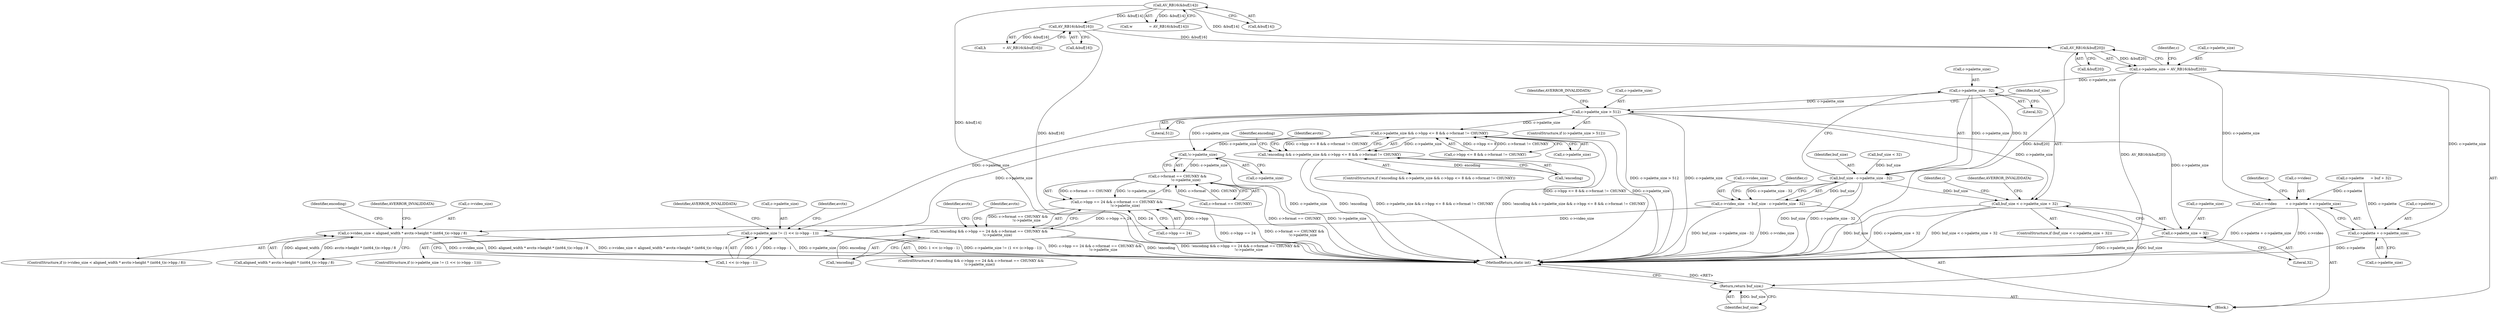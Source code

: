 digraph "0_FFmpeg_e1b60aad77c27ed5d4dfc11e5e6a05a38c70489d@array" {
"1000179" [label="(Call,AV_RB16(&buf[20]))"];
"1000163" [label="(Call,AV_RB16(&buf[16]))"];
"1000156" [label="(Call,AV_RB16(&buf[14]))"];
"1000175" [label="(Call,c->palette_size = AV_RB16(&buf[20]))"];
"1000191" [label="(Call,c->video        = c->palette + c->palette_size)"];
"1000195" [label="(Call,c->palette + c->palette_size)"];
"1000208" [label="(Call,c->palette_size - 32)"];
"1000206" [label="(Call,buf_size - c->palette_size - 32)"];
"1000202" [label="(Call,c->video_size   = buf_size - c->palette_size - 32)"];
"1000310" [label="(Call,c->video_size < aligned_width * avctx->height * (int64_t)c->bpp / 8)"];
"1000222" [label="(Call,buf_size < c->palette_size + 32)"];
"1000506" [label="(Return,return buf_size;)"];
"1000214" [label="(Call,c->palette_size > 512)"];
"1000224" [label="(Call,c->palette_size + 32)"];
"1000333" [label="(Call,c->palette_size && c->bpp <= 8 && c->format != CHUNKY)"];
"1000330" [label="(Call,!encoding && c->palette_size && c->bpp <= 8 && c->format != CHUNKY)"];
"1000373" [label="(Call,c->palette_size != (1 << (c->bpp - 1)))"];
"1000408" [label="(Call,!c->palette_size)"];
"1000402" [label="(Call,c->format == CHUNKY &&\n               !c->palette_size)"];
"1000396" [label="(Call,c->bpp == 24 && c->format == CHUNKY &&\n               !c->palette_size)"];
"1000393" [label="(Call,!encoding && c->bpp == 24 && c->format == CHUNKY &&\n               !c->palette_size)"];
"1000175" [label="(Call,c->palette_size = AV_RB16(&buf[20]))"];
"1000393" [label="(Call,!encoding && c->bpp == 24 && c->format == CHUNKY &&\n               !c->palette_size)"];
"1000374" [label="(Call,c->palette_size)"];
"1000329" [label="(ControlStructure,if (!encoding && c->palette_size && c->bpp <= 8 && c->format != CHUNKY))"];
"1000385" [label="(Identifier,AVERROR_INVALIDDATA)"];
"1000314" [label="(Call,aligned_width * avctx->height * (int64_t)c->bpp / 8)"];
"1000184" [label="(Call,c->palette      = buf + 32)"];
"1000161" [label="(Call,h               = AV_RB16(&buf[16]))"];
"1000209" [label="(Call,c->palette_size)"];
"1000330" [label="(Call,!encoding && c->palette_size && c->bpp <= 8 && c->format != CHUNKY)"];
"1000180" [label="(Call,&buf[20])"];
"1000311" [label="(Call,c->video_size)"];
"1000373" [label="(Call,c->palette_size != (1 << (c->bpp - 1)))"];
"1000133" [label="(Call,buf_size < 32)"];
"1000396" [label="(Call,c->bpp == 24 && c->format == CHUNKY &&\n               !c->palette_size)"];
"1000206" [label="(Call,buf_size - c->palette_size - 32)"];
"1000394" [label="(Call,!encoding)"];
"1000154" [label="(Call,w               = AV_RB16(&buf[14]))"];
"1000163" [label="(Call,AV_RB16(&buf[16]))"];
"1000397" [label="(Call,c->bpp == 24)"];
"1000213" [label="(ControlStructure,if (c->palette_size > 512))"];
"1000333" [label="(Call,c->palette_size && c->bpp <= 8 && c->format != CHUNKY)"];
"1000506" [label="(Return,return buf_size;)"];
"1000332" [label="(Identifier,encoding)"];
"1000192" [label="(Call,c->video)"];
"1000392" [label="(ControlStructure,if (!encoding && c->bpp == 24 && c->format == CHUNKY &&\n               !c->palette_size))"];
"1000214" [label="(Call,c->palette_size > 512)"];
"1000331" [label="(Call,!encoding)"];
"1000328" [label="(Identifier,AVERROR_INVALIDDATA)"];
"1000421" [label="(Identifier,avctx)"];
"1000337" [label="(Call,c->bpp <= 8 && c->format != CHUNKY)"];
"1000388" [label="(Identifier,avctx)"];
"1000186" [label="(Identifier,c)"];
"1000202" [label="(Call,c->video_size   = buf_size - c->palette_size - 32)"];
"1000203" [label="(Call,c->video_size)"];
"1000223" [label="(Identifier,buf_size)"];
"1000402" [label="(Call,c->format == CHUNKY &&\n               !c->palette_size)"];
"1000215" [label="(Call,c->palette_size)"];
"1000218" [label="(Literal,512)"];
"1000230" [label="(Identifier,AVERROR_INVALIDDATA)"];
"1000409" [label="(Call,c->palette_size)"];
"1000212" [label="(Literal,32)"];
"1000310" [label="(Call,c->video_size < aligned_width * avctx->height * (int64_t)c->bpp / 8)"];
"1000334" [label="(Call,c->palette_size)"];
"1000415" [label="(Identifier,avctx)"];
"1000208" [label="(Call,c->palette_size - 32)"];
"1000195" [label="(Call,c->palette + c->palette_size)"];
"1000220" [label="(Identifier,AVERROR_INVALIDDATA)"];
"1000507" [label="(Identifier,buf_size)"];
"1000234" [label="(Identifier,c)"];
"1000351" [label="(Identifier,avctx)"];
"1000403" [label="(Call,c->format == CHUNKY)"];
"1000309" [label="(ControlStructure,if (c->video_size < aligned_width * avctx->height * (int64_t)c->bpp / 8))"];
"1000105" [label="(Block,)"];
"1000199" [label="(Call,c->palette_size)"];
"1000207" [label="(Identifier,buf_size)"];
"1000408" [label="(Call,!c->palette_size)"];
"1000221" [label="(ControlStructure,if (buf_size < c->palette_size + 32))"];
"1000228" [label="(Literal,32)"];
"1000191" [label="(Call,c->video        = c->palette + c->palette_size)"];
"1000222" [label="(Call,buf_size < c->palette_size + 32)"];
"1000224" [label="(Call,c->palette_size + 32)"];
"1000176" [label="(Call,c->palette_size)"];
"1000508" [label="(MethodReturn,static int)"];
"1000372" [label="(ControlStructure,if (c->palette_size != (1 << (c->bpp - 1))))"];
"1000157" [label="(Call,&buf[14])"];
"1000225" [label="(Call,c->palette_size)"];
"1000216" [label="(Identifier,c)"];
"1000179" [label="(Call,AV_RB16(&buf[20]))"];
"1000156" [label="(Call,AV_RB16(&buf[14]))"];
"1000377" [label="(Call,1 << (c->bpp - 1))"];
"1000164" [label="(Call,&buf[16])"];
"1000196" [label="(Call,c->palette)"];
"1000204" [label="(Identifier,c)"];
"1000358" [label="(Identifier,encoding)"];
"1000179" -> "1000175"  [label="AST: "];
"1000179" -> "1000180"  [label="CFG: "];
"1000180" -> "1000179"  [label="AST: "];
"1000175" -> "1000179"  [label="CFG: "];
"1000179" -> "1000508"  [label="DDG: &buf[20]"];
"1000179" -> "1000175"  [label="DDG: &buf[20]"];
"1000163" -> "1000179"  [label="DDG: &buf[16]"];
"1000156" -> "1000179"  [label="DDG: &buf[14]"];
"1000163" -> "1000161"  [label="AST: "];
"1000163" -> "1000164"  [label="CFG: "];
"1000164" -> "1000163"  [label="AST: "];
"1000161" -> "1000163"  [label="CFG: "];
"1000163" -> "1000508"  [label="DDG: &buf[16]"];
"1000163" -> "1000161"  [label="DDG: &buf[16]"];
"1000156" -> "1000163"  [label="DDG: &buf[14]"];
"1000156" -> "1000154"  [label="AST: "];
"1000156" -> "1000157"  [label="CFG: "];
"1000157" -> "1000156"  [label="AST: "];
"1000154" -> "1000156"  [label="CFG: "];
"1000156" -> "1000508"  [label="DDG: &buf[14]"];
"1000156" -> "1000154"  [label="DDG: &buf[14]"];
"1000175" -> "1000105"  [label="AST: "];
"1000176" -> "1000175"  [label="AST: "];
"1000186" -> "1000175"  [label="CFG: "];
"1000175" -> "1000508"  [label="DDG: AV_RB16(&buf[20])"];
"1000175" -> "1000191"  [label="DDG: c->palette_size"];
"1000175" -> "1000195"  [label="DDG: c->palette_size"];
"1000175" -> "1000208"  [label="DDG: c->palette_size"];
"1000191" -> "1000105"  [label="AST: "];
"1000191" -> "1000195"  [label="CFG: "];
"1000192" -> "1000191"  [label="AST: "];
"1000195" -> "1000191"  [label="AST: "];
"1000204" -> "1000191"  [label="CFG: "];
"1000191" -> "1000508"  [label="DDG: c->palette + c->palette_size"];
"1000191" -> "1000508"  [label="DDG: c->video"];
"1000184" -> "1000191"  [label="DDG: c->palette"];
"1000195" -> "1000199"  [label="CFG: "];
"1000196" -> "1000195"  [label="AST: "];
"1000199" -> "1000195"  [label="AST: "];
"1000195" -> "1000508"  [label="DDG: c->palette"];
"1000184" -> "1000195"  [label="DDG: c->palette"];
"1000208" -> "1000206"  [label="AST: "];
"1000208" -> "1000212"  [label="CFG: "];
"1000209" -> "1000208"  [label="AST: "];
"1000212" -> "1000208"  [label="AST: "];
"1000206" -> "1000208"  [label="CFG: "];
"1000208" -> "1000206"  [label="DDG: c->palette_size"];
"1000208" -> "1000206"  [label="DDG: 32"];
"1000208" -> "1000214"  [label="DDG: c->palette_size"];
"1000206" -> "1000202"  [label="AST: "];
"1000207" -> "1000206"  [label="AST: "];
"1000202" -> "1000206"  [label="CFG: "];
"1000206" -> "1000508"  [label="DDG: c->palette_size - 32"];
"1000206" -> "1000508"  [label="DDG: buf_size"];
"1000206" -> "1000202"  [label="DDG: buf_size"];
"1000206" -> "1000202"  [label="DDG: c->palette_size - 32"];
"1000133" -> "1000206"  [label="DDG: buf_size"];
"1000206" -> "1000222"  [label="DDG: buf_size"];
"1000202" -> "1000105"  [label="AST: "];
"1000203" -> "1000202"  [label="AST: "];
"1000216" -> "1000202"  [label="CFG: "];
"1000202" -> "1000508"  [label="DDG: buf_size - c->palette_size - 32"];
"1000202" -> "1000508"  [label="DDG: c->video_size"];
"1000202" -> "1000310"  [label="DDG: c->video_size"];
"1000310" -> "1000309"  [label="AST: "];
"1000310" -> "1000314"  [label="CFG: "];
"1000311" -> "1000310"  [label="AST: "];
"1000314" -> "1000310"  [label="AST: "];
"1000328" -> "1000310"  [label="CFG: "];
"1000332" -> "1000310"  [label="CFG: "];
"1000310" -> "1000508"  [label="DDG: c->video_size < aligned_width * avctx->height * (int64_t)c->bpp / 8"];
"1000310" -> "1000508"  [label="DDG: c->video_size"];
"1000310" -> "1000508"  [label="DDG: aligned_width * avctx->height * (int64_t)c->bpp / 8"];
"1000314" -> "1000310"  [label="DDG: aligned_width"];
"1000314" -> "1000310"  [label="DDG: avctx->height * (int64_t)c->bpp / 8"];
"1000222" -> "1000221"  [label="AST: "];
"1000222" -> "1000224"  [label="CFG: "];
"1000223" -> "1000222"  [label="AST: "];
"1000224" -> "1000222"  [label="AST: "];
"1000230" -> "1000222"  [label="CFG: "];
"1000234" -> "1000222"  [label="CFG: "];
"1000222" -> "1000508"  [label="DDG: buf_size"];
"1000222" -> "1000508"  [label="DDG: buf_size < c->palette_size + 32"];
"1000222" -> "1000508"  [label="DDG: c->palette_size + 32"];
"1000214" -> "1000222"  [label="DDG: c->palette_size"];
"1000222" -> "1000506"  [label="DDG: buf_size"];
"1000506" -> "1000105"  [label="AST: "];
"1000506" -> "1000507"  [label="CFG: "];
"1000507" -> "1000506"  [label="AST: "];
"1000508" -> "1000506"  [label="CFG: "];
"1000506" -> "1000508"  [label="DDG: <RET>"];
"1000507" -> "1000506"  [label="DDG: buf_size"];
"1000214" -> "1000213"  [label="AST: "];
"1000214" -> "1000218"  [label="CFG: "];
"1000215" -> "1000214"  [label="AST: "];
"1000218" -> "1000214"  [label="AST: "];
"1000220" -> "1000214"  [label="CFG: "];
"1000223" -> "1000214"  [label="CFG: "];
"1000214" -> "1000508"  [label="DDG: c->palette_size > 512"];
"1000214" -> "1000508"  [label="DDG: c->palette_size"];
"1000214" -> "1000224"  [label="DDG: c->palette_size"];
"1000214" -> "1000333"  [label="DDG: c->palette_size"];
"1000214" -> "1000373"  [label="DDG: c->palette_size"];
"1000214" -> "1000408"  [label="DDG: c->palette_size"];
"1000224" -> "1000228"  [label="CFG: "];
"1000225" -> "1000224"  [label="AST: "];
"1000228" -> "1000224"  [label="AST: "];
"1000224" -> "1000508"  [label="DDG: c->palette_size"];
"1000333" -> "1000330"  [label="AST: "];
"1000333" -> "1000334"  [label="CFG: "];
"1000333" -> "1000337"  [label="CFG: "];
"1000334" -> "1000333"  [label="AST: "];
"1000337" -> "1000333"  [label="AST: "];
"1000330" -> "1000333"  [label="CFG: "];
"1000333" -> "1000508"  [label="DDG: c->palette_size"];
"1000333" -> "1000508"  [label="DDG: c->bpp <= 8 && c->format != CHUNKY"];
"1000333" -> "1000330"  [label="DDG: c->palette_size"];
"1000333" -> "1000330"  [label="DDG: c->bpp <= 8 && c->format != CHUNKY"];
"1000337" -> "1000333"  [label="DDG: c->bpp <= 8"];
"1000337" -> "1000333"  [label="DDG: c->format != CHUNKY"];
"1000333" -> "1000373"  [label="DDG: c->palette_size"];
"1000333" -> "1000408"  [label="DDG: c->palette_size"];
"1000330" -> "1000329"  [label="AST: "];
"1000330" -> "1000331"  [label="CFG: "];
"1000331" -> "1000330"  [label="AST: "];
"1000351" -> "1000330"  [label="CFG: "];
"1000358" -> "1000330"  [label="CFG: "];
"1000330" -> "1000508"  [label="DDG: !encoding"];
"1000330" -> "1000508"  [label="DDG: c->palette_size && c->bpp <= 8 && c->format != CHUNKY"];
"1000330" -> "1000508"  [label="DDG: !encoding && c->palette_size && c->bpp <= 8 && c->format != CHUNKY"];
"1000331" -> "1000330"  [label="DDG: encoding"];
"1000373" -> "1000372"  [label="AST: "];
"1000373" -> "1000377"  [label="CFG: "];
"1000374" -> "1000373"  [label="AST: "];
"1000377" -> "1000373"  [label="AST: "];
"1000385" -> "1000373"  [label="CFG: "];
"1000388" -> "1000373"  [label="CFG: "];
"1000373" -> "1000508"  [label="DDG: 1 << (c->bpp - 1)"];
"1000373" -> "1000508"  [label="DDG: c->palette_size != (1 << (c->bpp - 1))"];
"1000373" -> "1000508"  [label="DDG: c->palette_size"];
"1000377" -> "1000373"  [label="DDG: 1"];
"1000377" -> "1000373"  [label="DDG: c->bpp - 1"];
"1000408" -> "1000402"  [label="AST: "];
"1000408" -> "1000409"  [label="CFG: "];
"1000409" -> "1000408"  [label="AST: "];
"1000402" -> "1000408"  [label="CFG: "];
"1000408" -> "1000508"  [label="DDG: c->palette_size"];
"1000408" -> "1000402"  [label="DDG: c->palette_size"];
"1000402" -> "1000396"  [label="AST: "];
"1000402" -> "1000403"  [label="CFG: "];
"1000403" -> "1000402"  [label="AST: "];
"1000396" -> "1000402"  [label="CFG: "];
"1000402" -> "1000508"  [label="DDG: !c->palette_size"];
"1000402" -> "1000508"  [label="DDG: c->format == CHUNKY"];
"1000402" -> "1000396"  [label="DDG: c->format == CHUNKY"];
"1000402" -> "1000396"  [label="DDG: !c->palette_size"];
"1000403" -> "1000402"  [label="DDG: c->format"];
"1000403" -> "1000402"  [label="DDG: CHUNKY"];
"1000396" -> "1000393"  [label="AST: "];
"1000396" -> "1000397"  [label="CFG: "];
"1000397" -> "1000396"  [label="AST: "];
"1000393" -> "1000396"  [label="CFG: "];
"1000396" -> "1000508"  [label="DDG: c->bpp == 24"];
"1000396" -> "1000508"  [label="DDG: c->format == CHUNKY &&\n               !c->palette_size"];
"1000396" -> "1000393"  [label="DDG: c->bpp == 24"];
"1000396" -> "1000393"  [label="DDG: c->format == CHUNKY &&\n               !c->palette_size"];
"1000397" -> "1000396"  [label="DDG: c->bpp"];
"1000397" -> "1000396"  [label="DDG: 24"];
"1000393" -> "1000392"  [label="AST: "];
"1000393" -> "1000394"  [label="CFG: "];
"1000394" -> "1000393"  [label="AST: "];
"1000415" -> "1000393"  [label="CFG: "];
"1000421" -> "1000393"  [label="CFG: "];
"1000393" -> "1000508"  [label="DDG: c->bpp == 24 && c->format == CHUNKY &&\n               !c->palette_size"];
"1000393" -> "1000508"  [label="DDG: !encoding"];
"1000393" -> "1000508"  [label="DDG: !encoding && c->bpp == 24 && c->format == CHUNKY &&\n               !c->palette_size"];
"1000394" -> "1000393"  [label="DDG: encoding"];
}
